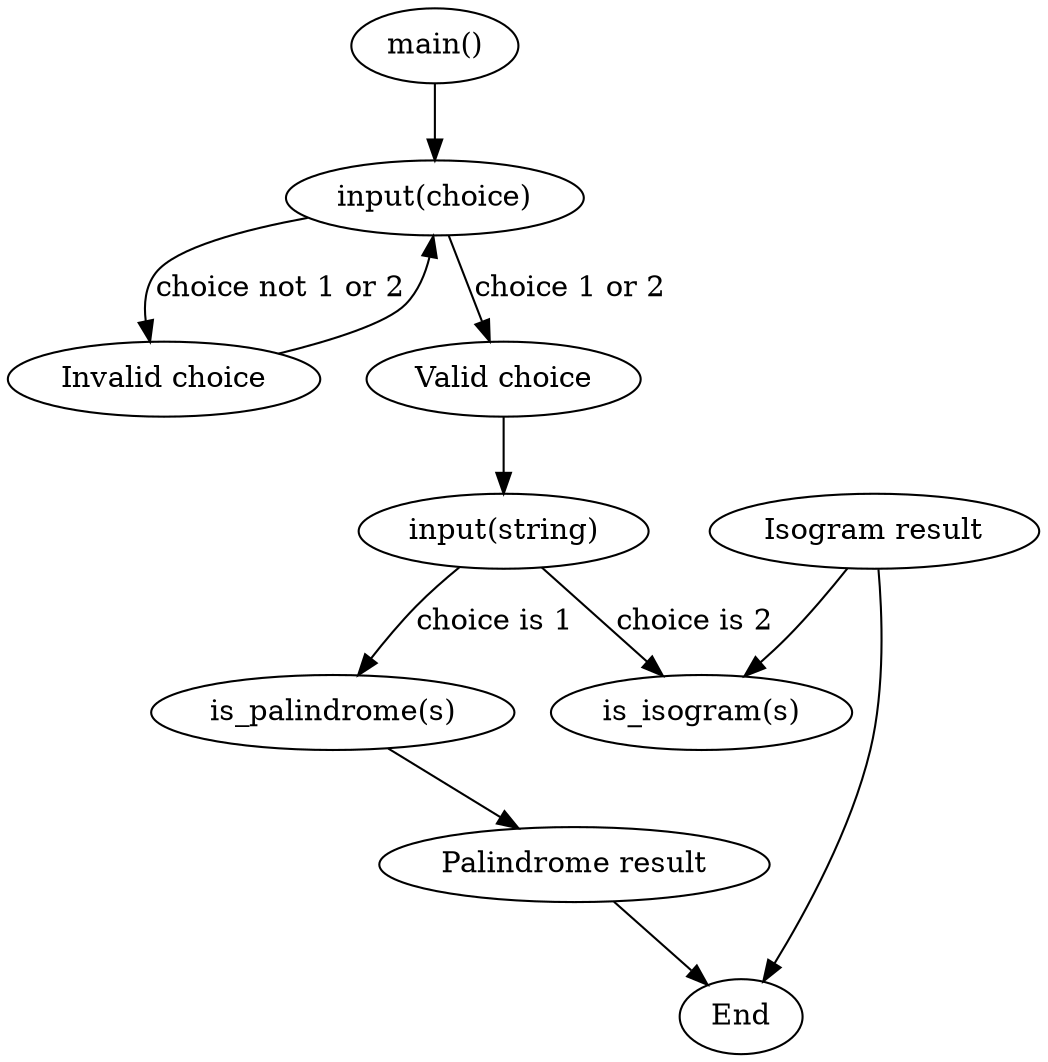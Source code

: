 digraph StringChecker {
    main [label="main()"]
    choice_input [label="input(choice)"]
    invalid_choice [label="Invalid choice"]
    valid_choice [label="Valid choice"]
    input_string [label="input(string)"]
    is_palindrome [label="is_palindrome(s)"]
    is_isogram [label="is_isogram(s)"]
    palindrome_result [label="Palindrome result"]
    isogram_result [label="Isogram result"]
    end [label="End"]

    main -> choice_input
    choice_input -> invalid_choice [label="choice not 1 or 2"]
    invalid_choice -> choice_input
    choice_input -> valid_choice [label="choice 1 or 2"]
    valid_choice -> input_string
    input_string -> is_palindrome [label="choice is 1"]
    input_string -> is_isogram [label="choice is 2"]
    is_palindrome -> palindrome_result
    isogram_result -> is_isogram
    palindrome_result -> end
    isogram_result -> end
}
